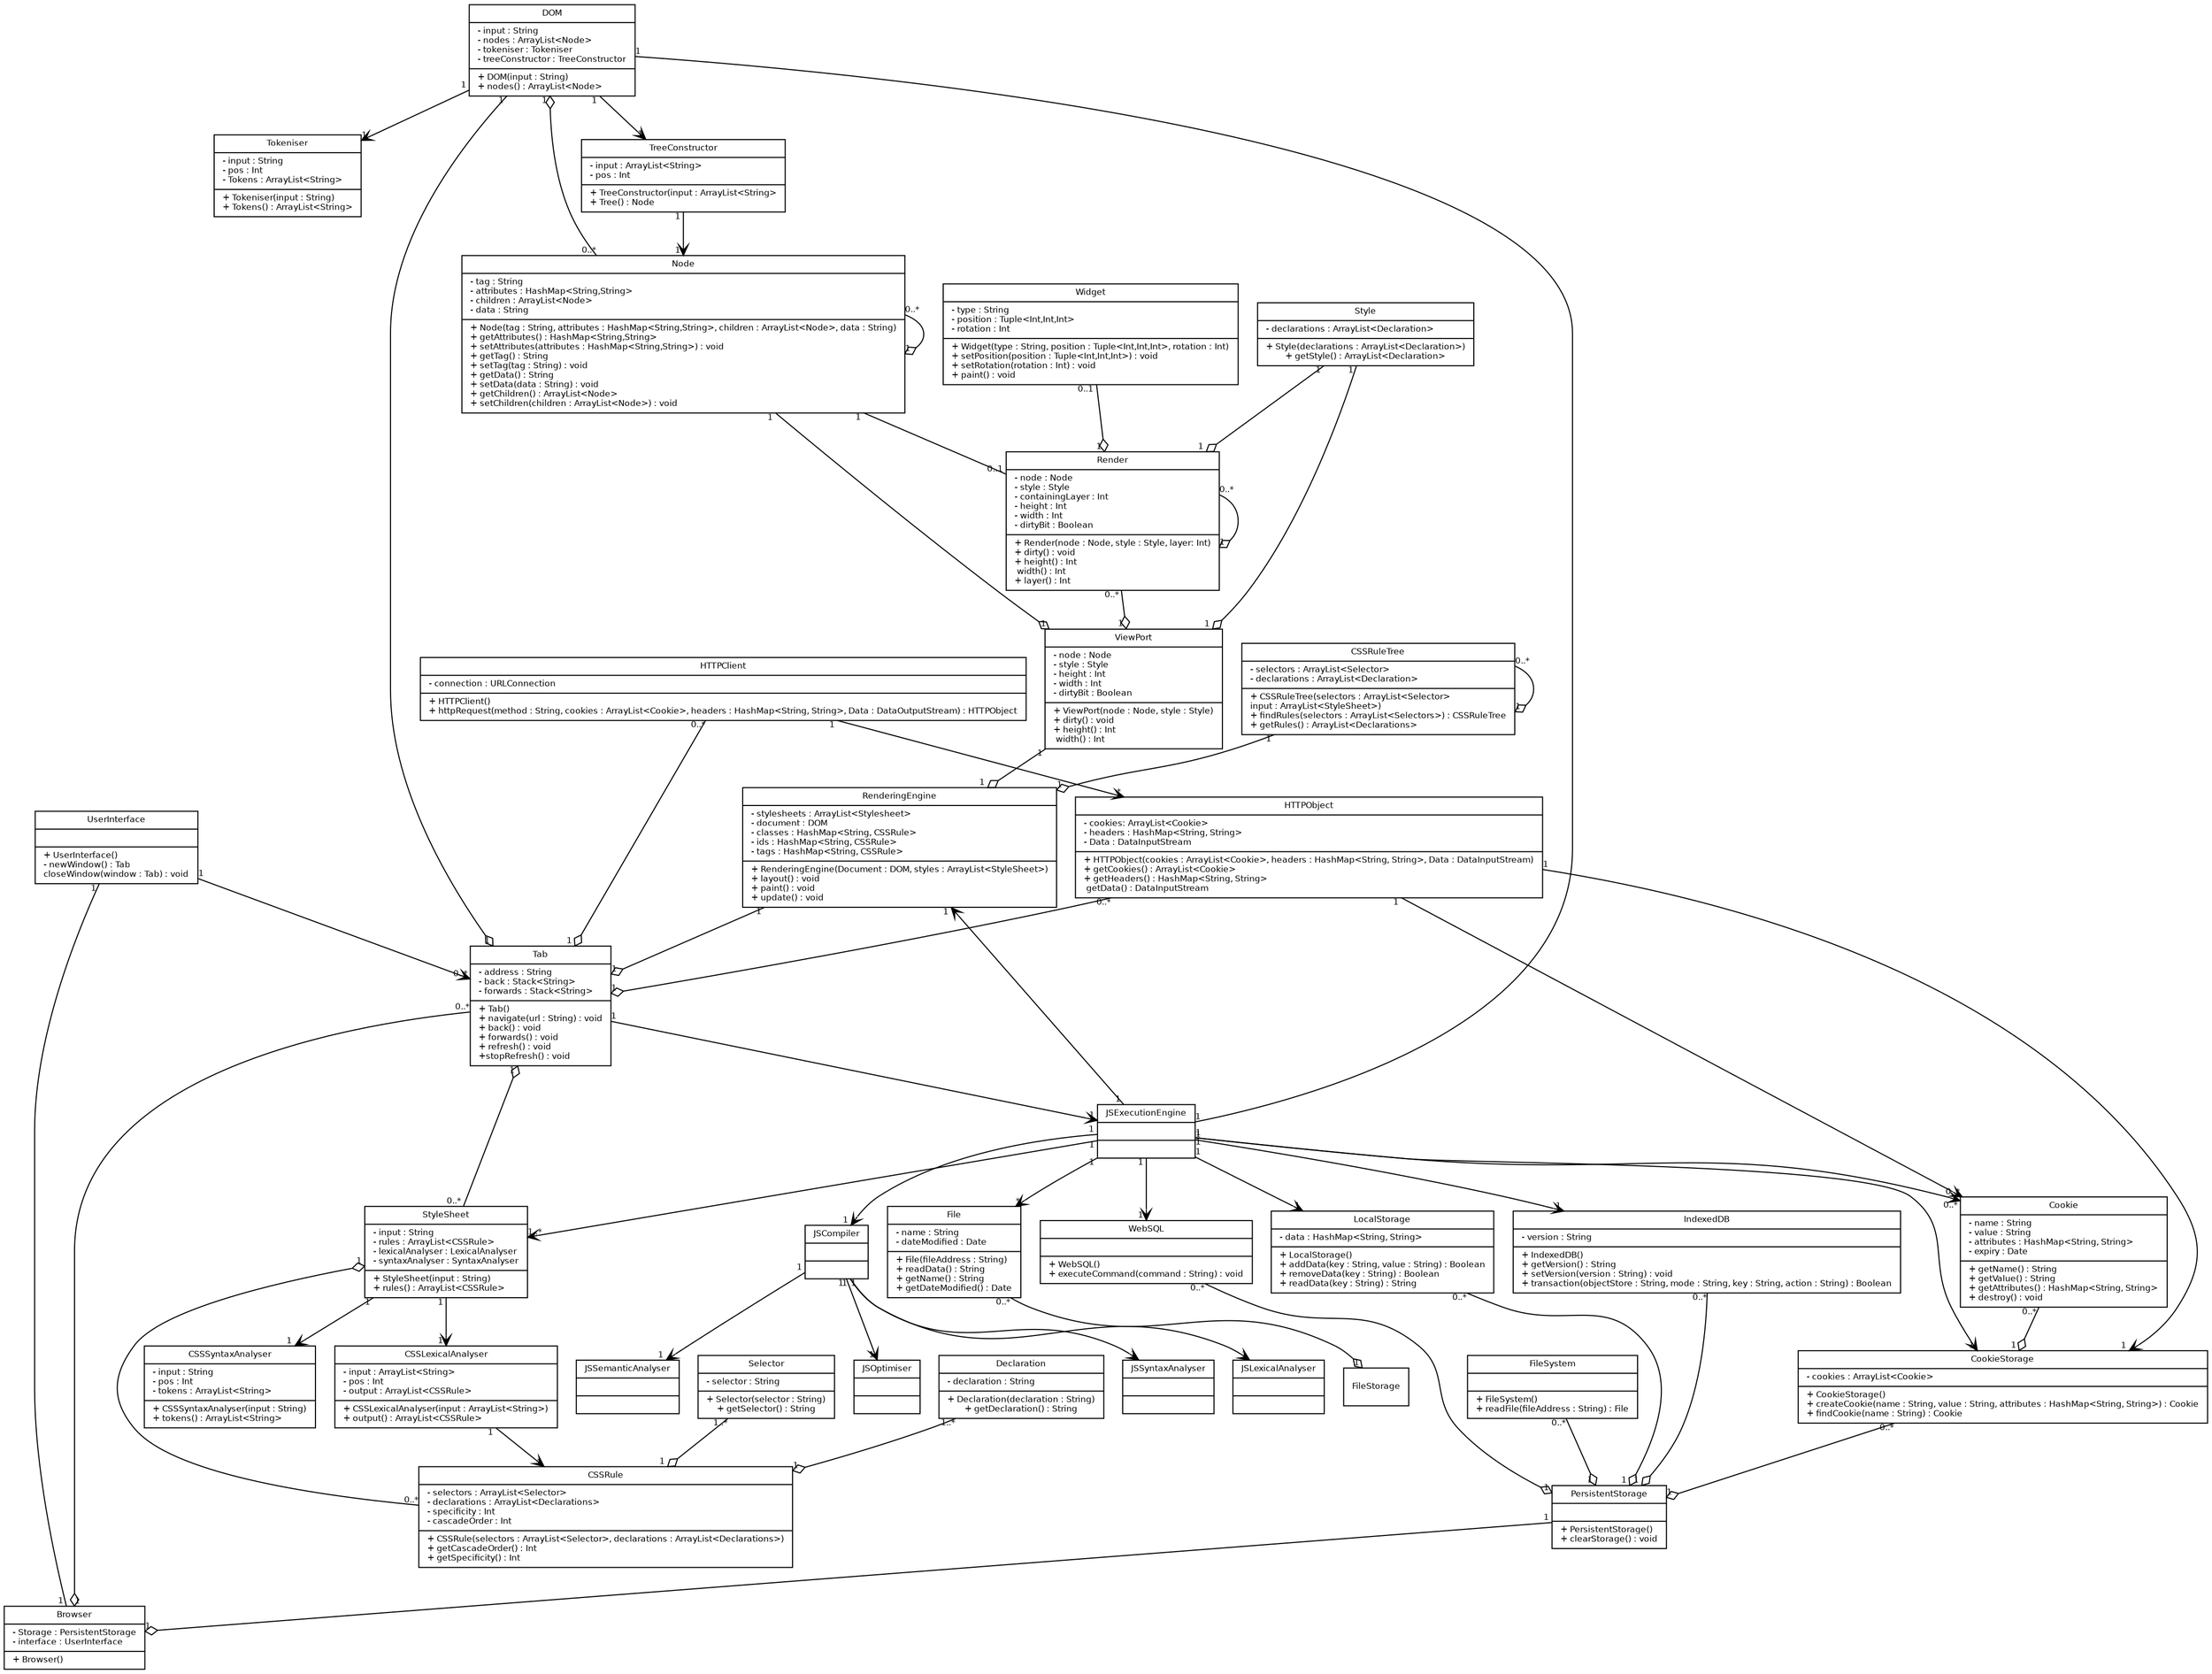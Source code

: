 digraph g {
    fontname = "Bitstream Vera Sans"
    fontsize = 8

   node [
        fontname = "Bitstream Vera Sans"
        fontsize = 8
        shape = "record"
    ]

    edge [
        fontname = "Bitstream Vera Sans"
        fontsize = 8
    ]

    Tokeniser [
        label = "{Tokeniser|- input : String\l- pos : Int\l- Tokens : ArrayList\<String\>\l|+ Tokeniser(input : String)\l+ Tokens() : ArrayList\<String\>\l}"
    ]
    
    TreeConstructor [
        label = "{TreeConstructor|- input : ArrayList\<String\>\l- pos : Int\l|+ TreeConstructor(input : ArrayList\<String\>\l+ Tree() : Node\l}"
    ]

    DOM [
        label = "{DOM|- input : String\l- nodes : ArrayList\<Node\>\l- tokeniser : Tokeniser\l- treeConstructor : TreeConstructor\l|+ DOM(input : String)\l+ nodes() : ArrayList\<Node\>\l}"
    ]
    
    DOMNode [
        label = "{Node|- tag : String\l- attributes : HashMap\<String,String\>\l- children : ArrayList\<Node\>\l- data : String\l|+ Node(tag : String, attributes : HashMap\<String,String\>, children : ArrayList\<Node\>, data : String)\l+ getAttributes() : HashMap\<String,String\>\l+ setAttributes(attributes : HashMap\<String,String\>) : void\l+ getTag() : String\l+ setTag(tag : String) : void\l+ getData() : String\l+ setData(data : String) : void\l+ getChildren() : ArrayList\<Node\>\l+ setChildren(children : ArrayList\<Node\>) : void\l}"
    ]

    edge [
        arrowhead = "ediamond"
        
        headlabel = "1 "
        taillabel = "0..*"
    ]
    
    DOMNode -> DOM
    DOMNode -> DOMNode
    
    edge [
        arrowhead = "open"
        
        headlabel = "1 "
        taillabel = "1 "
    ]
    
    DOM -> Tokeniser
    DOM -> TreeConstructor
    TreeConstructor -> DOMNode

    StyleSheet [
        label = "{StyleSheet|- input : String\l- rules : ArrayList\<CSSRule\>\l- lexicalAnalyser : LexicalAnalyser\l- syntaxAnalyser : SyntaxAnalyser\l|+ StyleSheet(input : String)\l+ rules() : ArrayList\<CSSRule\>\l}"
    ]
    
    CSSRule [
        label = "{CSSRule|- selectors : ArrayList\<Selector\>\l- declarations : ArrayList\<Declarations\>\l- specificity : Int\l- cascadeOrder : Int\l|+ CSSRule(selectors : ArrayList\<Selector\>, declarations : ArrayList\<Declarations\>)\l+ getCascadeOrder() : Int\l+ getSpecificity() : Int\l}"
    ]
    
    Selector [
        label = "{Selector|- selector : String\l|+ Selector(selector : String)\l+ getSelector() : String}"
    ]
    
    Declaration [
        label = "{Declaration|- declaration : String\l|+ Declaration(declaration : String)\l+ getDeclaration() : String}"
    ]
    
    edge [
        arrowhead = "ediamond"
        
        headlabel = "1 "
        taillabel = "0..*"
    ]
    
    CSSRule -> StyleSheet
    
    edge [
        arrowhead = "ediamond"
        
        headlabel = "1 "
        taillabel = "1..*"
    ]
    
    Selector -> CSSRule
    Declaration -> CSSRule
    
    CSSLexicalAnalyser [
        label = "{CSSLexicalAnalyser|- input : ArrayList\<String\>\l- pos : Int\l- output : ArrayList\<CSSRule\>\l|+ CSSLexicalAnalyser(input : ArrayList\<String\>)\l+ output() : ArrayList\<CSSRule\>\l}"
    ]
    
    CSSSyntaxAnalyser [
        label = "{CSSSyntaxAnalyser|- input : String\l- pos : Int\l- tokens : ArrayList\<String\>\l|+ CSSSyntaxAnalyser(input : String)\l+ tokens() : ArrayList\<String\>\l}"
    ]
    
    edge [
        arrowhead = "open"
        
        headlabel = "1 "
        taillabel = "1 "
    ]
    
    StyleSheet -> CSSLexicalAnalyser
    StyleSheet -> CSSSyntaxAnalyser
    
    edge [
        arrowhead = "open"
        
        headlabel = "* "
        taillabel = "1 "
    ]
    
    CSSLexicalAnalyser -> CSSRule

    PersistentStorage [
        label = "{PersistentStorage|\l|+ PersistentStorage()\l+ clearStorage() : void\l}"
    ]
    
    LocalStorage [
        label = "{LocalStorage|- data : HashMap\<String, String\>\l|+ LocalStorage()\l+ addData(key : String, value : String) : Boolean\l+ removeData(key : String) : Boolean\l+ readData(key : String) : String\l}"
    ]
    
    IndexedDB [
        label = "{IndexedDB|- version : String\l|+ IndexedDB()\l+ getVersion() : String\l+ setVersion(version : String) : void\l+ transaction(objectStore : String, mode : String, key : String, action : String) : Boolean\l}"
    ]
    
    WebSQL [
        label = "{WebSQL|\l|+ WebSQL()\l+ executeCommand(command : String) : void\l}"
    ]
    
    FileSystem [
        label = "{FileSystem|\l|+ FileSystem()\l+ readFile(fileAddress : String) : File\l}"
    ]
    
    File [
        label = "{File|- name : String\l- dateModified : Date\l|+ File(fileAddress : String)\l+ readData() : String\l+ getName() : String\l+ getDateModified() : Date\l}"
    ]
    
    CookieStorage [
        label = "{CookieStorage|- cookies : ArrayList\<Cookie\>\l|+ CookieStorage()\l+ createCookie(name : String, value : String, attributes : HashMap\<String, String\>) : Cookie\l+ findCookie(name : String) : Cookie\l}"
    ]
    
    edge [
        arrowhead = "ediamond"
        
        headlabel = "1 "
        taillabel = "0..*"
    ]
    
    LocalStorage -> PersistentStorage
    IndexedDB -> PersistentStorage
    WebSQL -> PersistentStorage
    FileSystem -> PersistentStorage
    CookieStorage -> PersistentStorage
    File -> FileStorage

    Browser [
        label = "{Browser|- Storage : PersistentStorage\l- interface : UserInterface\l|+ Browser()\l}"
    ]
    
    UserInterface [
        label = "{UserInterface|\l|+ UserInterface()\l- newWindow() : Tab\lcloseWindow(window : Tab) : void\l}"
    ]
    
    Tab [
        label = "{Tab|- address : String\l- back : Stack\<String\>\l- forwards : Stack\<String\>\l|+ Tab()\l+ navigate(url : String) : void\l+ back() : void\l+ forwards() : void\l+ refresh() : void\l+stopRefresh() : void\l}"
    ]
    
    edge [
        arrowhead = "ediamond"
        
        headlabel = "1 "
        taillabel = "0..*"
    ]
    
    Tab -> Browser
    
    edge [
        arrowhead = "open"
        
        headlabel = "1 "
        taillabel = "1 "
    ]
    
    HTTPClient [
        label = "{HTTPClient|- connection : URLConnection\l|+ HTTPClient()\l+ httpRequest(method : String, cookies : ArrayList\<Cookie\>, headers : HashMap\<String, String\>, Data : DataOutputStream) : HTTPObject\l}"
    ]
    
    HTTPObject [
        label = "{HTTPObject|- cookies: ArrayList\<Cookie\>\l- headers : HashMap\<String, String\>\l- Data : DataInputStream\l|+ HTTPObject(cookies : ArrayList\<Cookie\>, headers : HashMap\<String, String\>, Data : DataInputStream)\l+ getCookies() : ArrayList\<Cookie\>\l+ getHeaders() : HashMap\<String, String\>\l getData() : DataInputStream\l}"
    ]
    
    edge [
        arrowhead = "ediamond"
        
        headlabel = "1 "
        taillabel = "0..*"
    ]
    
    HTTPClient -> Tab
    HTTPObject -> Tab
    
    edge [
        arrowhead = "open"
        
        headlabel = "* "
        taillabel = "1 "
    ]
    
    HTTPClient -> HTTPObject
    JSExecutionEngine -> File
    
    edge [
        arrowhead = "open"
        
        headlabel = "1 "
        taillabel = "1 "
    ]
    
    HTTPObject -> CookieStorage
    JSExecutionEngine -> LocalStorage
    JSExecutionEngine -> WebSQL
    JSExecutionEngine -> IndexedDB
    JSExecutionEngine -> CookieStorage
    
    edge [
        arrowhead = "ediamond"
        
        headlabel = "1 "
        taillabel = "1 "
    ]
    
    DOM -> Tab
    PersistentStorage -> Browser
    
    edge [
        arrowhead = "ediamond"
        
        headlabel = "1 "
        taillabel = "0..* "
    ]
    
    StyleSheet -> Tab
    
    ViewPort [
        label = "{ViewPort|- node : Node\l- style : Style\l- height : Int\l- width : Int\l- dirtyBit : Boolean\l|+ ViewPort(node : Node, style : Style)\l+ dirty() : void\l+ height() : Int\l width() : Int\l}"
    ]
    
    Render [
        label = "{Render|- node : Node\l- style : Style\l- containingLayer : Int\l- height : Int\l- width : Int\l- dirtyBit : Boolean\l|+ Render(node : Node, style : Style, layer: Int)\l+ dirty() : void\l+ height() : Int\l width() : Int\l+ layer() : Int\l}"
    ]
    
    Style [
        label = "{Style|- declarations : ArrayList\<Declaration\>\l|+ Style(declarations : ArrayList\<Declaration\>)\l+ getStyle() : ArrayList\<Declaration\>}"
    ]
    
    RenderingEngine [
        label = "{RenderingEngine|- stylesheets : ArrayList\<Stylesheet\>\l- document : DOM\l- classes : HashMap\<String, CSSRule\>\l- ids : HashMap\<String, CSSRule\>\l- tags : HashMap\<String, CSSRule\>\l|+ RenderingEngine(Document : DOM, styles : ArrayList\<StyleSheet\>)\l+ layout() : void\l+ paint() : void\l+ update() : void\l}"
    ]
    
    CSSRuleTree [
        label = "{CSSRuleTree|- selectors : ArrayList\<Selector\>\l- declarations : ArrayList\<Declaration\>\l|+ CSSRuleTree(selectors : ArrayList\<Selector\>\linput : ArrayList\<StyleSheet\>)\l+ findRules(selectors : ArrayList\<Selectors\>) : CSSRuleTree\l+ getRules() : ArrayList\<Declarations\>\l}"
    ]
    
    edge [
        arrowhead = "ediamond"
        
        headlabel = "1 "
        taillabel = "1 "
    ]
    
    RenderingEngine -> Tab
    ViewPort -> RenderingEngine
    Style -> ViewPort
    DOMNode -> ViewPort
    Style -> Render
    CSSRuleTree -> RenderingEngine
    
    edge [
        arrowhead = "ediamond"
        
        headlabel = "1 "
        taillabel = "0..* "
    ]
    
    Cookie -> CookieStorage
    Render -> ViewPort
    Render -> Render
    CSSRuleTree -> CSSRuleTree
    
    Widget [
        label = "{Widget|- type : String\l- position : Tuple\<Int,Int,Int\>\l- rotation : Int\l|+ Widget(type : String, position : Tuple\<Int,Int,Int\>, rotation : Int)\l+ setPosition(position : Tuple\<Int,Int,Int\>) : void\l+ setRotation(rotation : Int) : void\l+ paint() : void\l}"
    ]
    
    edge [
        arrowhead = "ediamond"
        
        headlabel = "1 "
        taillabel = "0..1 "
    ]
    
    Widget -> Render
    
    JSSyntaxAnalyser [
        label = "{JSSyntaxAnalyser|\l|\l}"
    ]
    
    JSLexicalAnalyser [
        label = "{JSLexicalAnalyser|\l|\l}"
    ]
    
    JSSemanticAnalyser [
        label = "{JSSemanticAnalyser|\l|\l}"
    ]
    
    JSOptimiser [
        label = "{JSOptimiser|\l|\l}"
    ]
    
    JSCompiler [
        label = "{JSCompiler|\l|\l}"
    ]
    
    JSExecutionEngine [
        label = "{JSExecutionEngine|\l|\l}"
    ]
    
    edge [
        arrowhead = "open"
        
        headlabel = "1 "
        taillabel = "1 "
    ]
    
    JSCompiler -> JSOptimiser
    JSCompiler -> JSSemanticAnalyser
    JSCompiler -> JSLexicalAnalyser
    JSCompiler -> JSSyntaxAnalyser
    JSExecutionEngine -> JSCompiler
    Tab -> JSExecutionEngine
    JSExecutionEngine -> RenderingEngine
    
    edge [
        arrowhead = "open"
        
        headlabel = "1..* "
        taillabel = "1 "
    ]
    
    JSExecutionEngine -> StyleSheet
    
    edge [
        arrowhead = "none"
        
        headlabel = "1 "
        taillabel = "1 "
    ]
    
    DOM -> JSExecutionEngine
    UserInterface -> Browser
    
    edge [
        arrowhead = "none"
        
        headlabel = "0..1 "
        taillabel = "1 "
    ]
    
    DOMNode -> Render
    
    edge [
        arrowhead = "open"
        
        headlabel = "0..* "
        taillabel = "1 "
    ]
    
    HTTPObject -> Cookie
    JSExecutionEngine -> Cookie
    UserInterface -> Tab
    
    Cookie [
        label = "{Cookie|- name : String\l- value : String\l- attributes : HashMap\<String, String\>\l- expiry : Date\l|+ getName() : String\l+ getValue() : String\l+ getAttributes() : HashMap\<String, String\>\l+ destroy() : void\l}"
    ]
}

